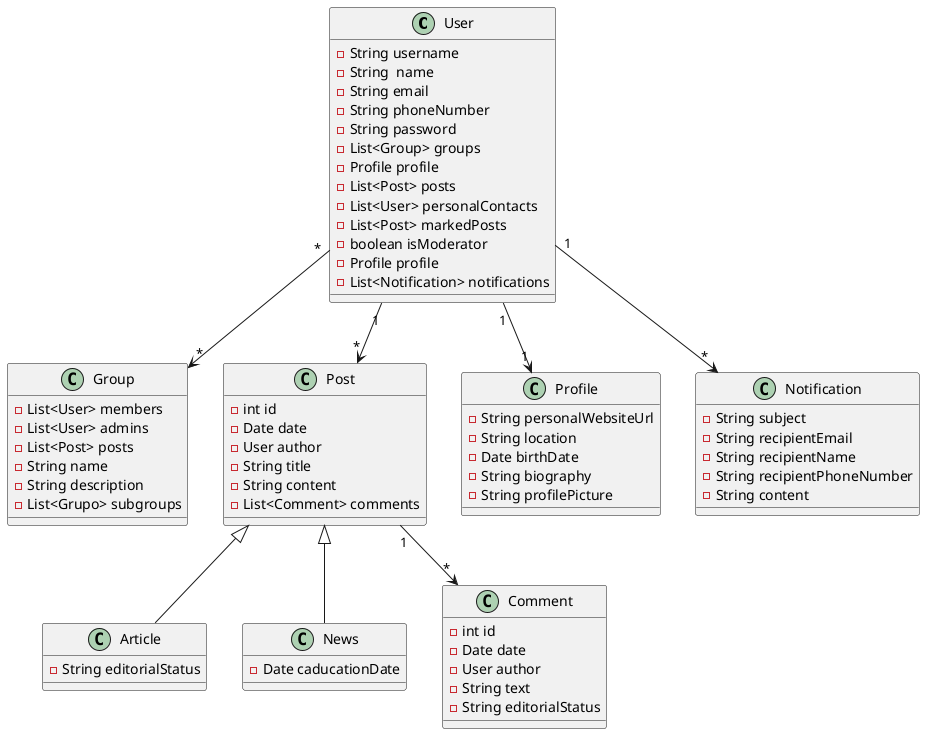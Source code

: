 @startuml social network app

class User {
    - String username
    - String  name
    - String email
    - String phoneNumber
    - String password
    - List<Group> groups
    - Profile profile
    - List<Post> posts
    - List<User> personalContacts
    - List<Post> markedPosts
    - boolean isModerator
    - Profile profile
    - List<Notification> notifications
}


class Group {
    - List<User> members
    - List<User> admins
    - List<Post> posts
    - String name
    - String description
    - List<Grupo> subgroups
}

class Post {
    - int id
    - Date date
    - User author
    - String title 
    - String content
    - List<Comment> comments
}

class Article {
    - String editorialStatus
}

class News{
    - Date caducationDate
}

class Comment {
    - int id
    - Date date
    - User author
    - String text
    - String editorialStatus
}

class Profile {
    - String personalWebsiteUrl
    - String location
    - Date birthDate
    - String biography
    - String profilePicture
}


class Notification {
    - String subject
    - String recipientEmail
    - String recipientName
    - String recipientPhoneNumber
    - String content
}

Post <|-- Article
Post <|-- News

User "1" --> "1" Profile
User "1" --> "*" Notification
User "1" --> "*" Post
User "*" --> "*" Group
Post "1" --> "*" Comment


@enduml
